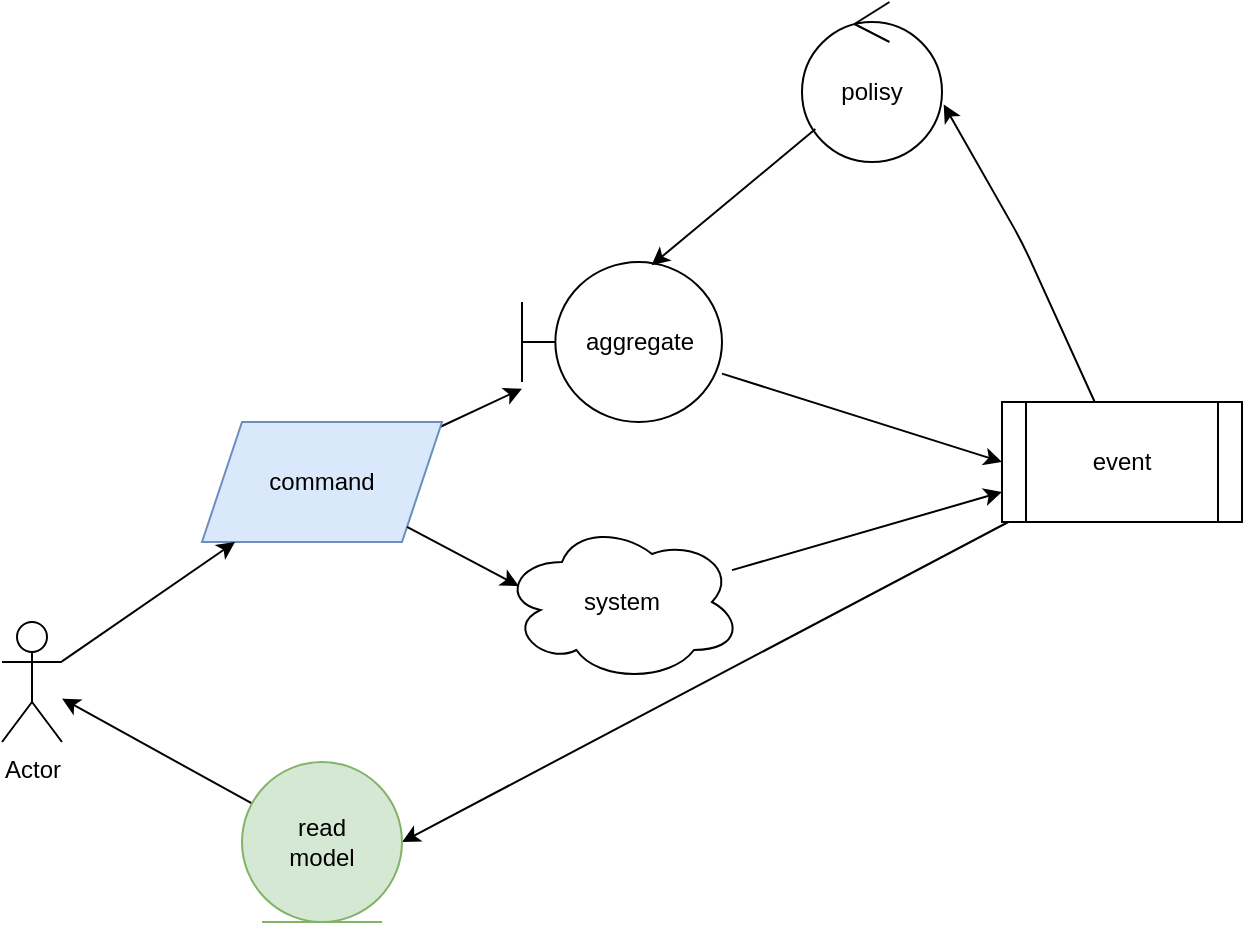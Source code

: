 <mxfile version="26.0.16" pages="3">
    <diagram id="wDowNqcm65iwoViBAnEi" name="Page-1">
        <mxGraphModel dx="1770" dy="1006" grid="1" gridSize="10" guides="1" tooltips="1" connect="1" arrows="1" fold="1" page="1" pageScale="1" pageWidth="1169" pageHeight="827" math="0" shadow="0" adaptiveColors="auto">
            <root>
                <mxCell id="0"/>
                <mxCell id="1" parent="0"/>
                <mxCell id="18" style="edgeStyle=none;html=1;entryX=1;entryY=0.5;entryDx=0;entryDy=0;" parent="1" source="3" target="6" edge="1">
                    <mxGeometry relative="1" as="geometry"/>
                </mxCell>
                <mxCell id="3" value="event" style="shape=process;whiteSpace=wrap;html=1;backgroundOutline=1;" parent="1" vertex="1">
                    <mxGeometry x="710" y="410" width="120" height="60" as="geometry"/>
                </mxCell>
                <mxCell id="10" style="edgeStyle=none;html=1;" parent="1" source="4" target="11" edge="1">
                    <mxGeometry relative="1" as="geometry"/>
                </mxCell>
                <mxCell id="4" value="command" style="shape=parallelogram;perimeter=parallelogramPerimeter;whiteSpace=wrap;html=1;fixedSize=1;fillColor=#dae8fc;strokeColor=#6c8ebf;" parent="1" vertex="1">
                    <mxGeometry x="310" y="420" width="120" height="60" as="geometry"/>
                </mxCell>
                <mxCell id="16" style="edgeStyle=none;html=1;entryX=0;entryY=0.75;entryDx=0;entryDy=0;" parent="1" source="5" target="3" edge="1">
                    <mxGeometry relative="1" as="geometry"/>
                </mxCell>
                <mxCell id="5" value="system" style="ellipse;shape=cloud;whiteSpace=wrap;html=1;" parent="1" vertex="1">
                    <mxGeometry x="460" y="470" width="120" height="80" as="geometry"/>
                </mxCell>
                <mxCell id="19" style="edgeStyle=none;html=1;" parent="1" source="6" target="7" edge="1">
                    <mxGeometry relative="1" as="geometry"/>
                </mxCell>
                <mxCell id="6" value="&lt;div&gt;&lt;span style=&quot;background-color: transparent; color: light-dark(rgb(0, 0, 0), rgb(255, 255, 255));&quot;&gt;read&lt;/span&gt;&lt;br&gt;&lt;/div&gt;&lt;div&gt;model&lt;/div&gt;" style="ellipse;shape=umlEntity;whiteSpace=wrap;html=1;fillColor=#d5e8d4;strokeColor=#82b366;" parent="1" vertex="1">
                    <mxGeometry x="330" y="590" width="80" height="80" as="geometry"/>
                </mxCell>
                <mxCell id="9" style="edgeStyle=none;html=1;" parent="1" source="7" target="4" edge="1">
                    <mxGeometry relative="1" as="geometry">
                        <Array as="points"/>
                    </mxGeometry>
                </mxCell>
                <mxCell id="7" value="Actor" style="shape=umlActor;verticalLabelPosition=bottom;verticalAlign=top;html=1;outlineConnect=0;" parent="1" vertex="1">
                    <mxGeometry x="210" y="520" width="30" height="60" as="geometry"/>
                </mxCell>
                <mxCell id="12" style="edgeStyle=none;html=1;entryX=0;entryY=0.5;entryDx=0;entryDy=0;" parent="1" source="11" target="3" edge="1">
                    <mxGeometry relative="1" as="geometry"/>
                </mxCell>
                <mxCell id="11" value="aggregate" style="shape=umlBoundary;whiteSpace=wrap;html=1;" parent="1" vertex="1">
                    <mxGeometry x="470" y="340" width="100" height="80" as="geometry"/>
                </mxCell>
                <mxCell id="17" style="edgeStyle=none;html=1;entryX=0.07;entryY=0.4;entryDx=0;entryDy=0;entryPerimeter=0;" parent="1" source="4" target="5" edge="1">
                    <mxGeometry relative="1" as="geometry">
                        <Array as="points"/>
                    </mxGeometry>
                </mxCell>
                <mxCell id="20" value="polisy" style="ellipse;shape=umlControl;whiteSpace=wrap;html=1;" parent="1" vertex="1">
                    <mxGeometry x="610" y="210" width="70" height="80" as="geometry"/>
                </mxCell>
                <mxCell id="21" style="edgeStyle=none;html=1;entryX=1.012;entryY=0.64;entryDx=0;entryDy=0;entryPerimeter=0;" parent="1" source="3" target="20" edge="1">
                    <mxGeometry relative="1" as="geometry">
                        <Array as="points">
                            <mxPoint x="720" y="330"/>
                        </Array>
                    </mxGeometry>
                </mxCell>
                <mxCell id="22" style="edgeStyle=none;html=1;entryX=0.648;entryY=0.02;entryDx=0;entryDy=0;entryPerimeter=0;" parent="1" source="20" target="11" edge="1">
                    <mxGeometry relative="1" as="geometry"/>
                </mxCell>
            </root>
        </mxGraphModel>
    </diagram>
    <diagram id="Xj-kDBQLqhSW7U-ttDHA" name="Page-2">
        <mxGraphModel dx="2442" dy="1006" grid="1" gridSize="10" guides="1" tooltips="1" connect="1" arrows="1" fold="1" page="1" pageScale="1" pageWidth="1169" pageHeight="827" math="0" shadow="0">
            <root>
                <mxCell id="0"/>
                <mxCell id="1" parent="0"/>
                <mxCell id="K8MuZRs04MM01r0A2ItK-3" style="edgeStyle=none;html=1;exitX=1;exitY=0.5;exitDx=0;exitDy=0;" parent="1" edge="1">
                    <mxGeometry relative="1" as="geometry">
                        <mxPoint x="200" y="230" as="sourcePoint"/>
                    </mxGeometry>
                </mxCell>
                <mxCell id="K8MuZRs04MM01r0A2ItK-4" value="返却期限 &amp;gt;&amp;nbsp;&lt;span style=&quot;background-color: light-dark(#ffffff, var(--ge-dark-color, #121212)); color: light-dark(rgb(0, 0, 0), rgb(255, 255, 255));&quot;&gt;本日&lt;/span&gt;" style="edgeLabel;html=1;align=center;verticalAlign=middle;resizable=0;points=[];" parent="K8MuZRs04MM01r0A2ItK-3" vertex="1" connectable="0">
                    <mxGeometry x="-0.017" y="3" relative="1" as="geometry">
                        <mxPoint y="-7" as="offset"/>
                    </mxGeometry>
                </mxCell>
                <mxCell id="faxkkwgaERTg1Sqf5nPu-3" style="edgeStyle=none;html=1;entryX=0;entryY=0.5;entryDx=0;entryDy=0;" parent="1" edge="1">
                    <mxGeometry relative="1" as="geometry">
                        <mxPoint x="204.375" y="216.875" as="sourcePoint"/>
                    </mxGeometry>
                </mxCell>
                <mxCell id="faxkkwgaERTg1Sqf5nPu-5" value="返却期限 &amp;lt;= 本日" style="edgeLabel;html=1;align=center;verticalAlign=middle;resizable=0;points=[];" parent="faxkkwgaERTg1Sqf5nPu-3" vertex="1" connectable="0">
                    <mxGeometry x="-0.029" y="4" relative="1" as="geometry">
                        <mxPoint as="offset"/>
                    </mxGeometry>
                </mxCell>
                <mxCell id="faxkkwgaERTg1Sqf5nPu-7" style="edgeStyle=none;html=1;" parent="1" edge="1">
                    <mxGeometry relative="1" as="geometry">
                        <mxPoint x="630" y="160" as="targetPoint"/>
                    </mxGeometry>
                </mxCell>
                <mxCell id="BpJKpnjyPgfgVKMjiqSl-4" style="edgeStyle=none;html=1;entryX=0;entryY=0.5;entryDx=0;entryDy=0;" parent="1" edge="1">
                    <mxGeometry relative="1" as="geometry">
                        <mxPoint x="440" y="430" as="targetPoint"/>
                    </mxGeometry>
                </mxCell>
                <mxCell id="BpJKpnjyPgfgVKMjiqSl-2" style="edgeStyle=none;html=1;" parent="1" edge="1">
                    <mxGeometry relative="1" as="geometry">
                        <mxPoint x="240" y="430" as="targetPoint"/>
                    </mxGeometry>
                </mxCell>
                <mxCell id="bMnkEsjF7QexnOxUBElX-5" value="商品検索" style="swimlane;whiteSpace=wrap;html=1;" parent="1" vertex="1">
                    <mxGeometry x="40" y="60" width="580" height="250" as="geometry">
                        <mxRectangle x="390" y="80" width="90" height="30" as="alternateBounds"/>
                    </mxGeometry>
                </mxCell>
                <mxCell id="EY6ssMgAKHse3ECtvzzm-1" value="商品一覧" style="rounded=0;whiteSpace=wrap;html=1;fillColor=#ffe6cc;strokeColor=#d79b00;" parent="bMnkEsjF7QexnOxUBElX-5" vertex="1">
                    <mxGeometry x="360" y="100" width="120" height="60" as="geometry"/>
                </mxCell>
                <mxCell id="EY6ssMgAKHse3ECtvzzm-3" value="検索条件" style="rounded=0;whiteSpace=wrap;html=1;fillColor=#dae8fc;strokeColor=#6c8ebf;" parent="bMnkEsjF7QexnOxUBElX-5" vertex="1">
                    <mxGeometry x="40" y="100" width="120" height="60" as="geometry"/>
                </mxCell>
                <mxCell id="EY6ssMgAKHse3ECtvzzm-2" value="商品検索" style="rounded=0;whiteSpace=wrap;html=1;fillColor=#fff2cc;strokeColor=#d6b656;" parent="bMnkEsjF7QexnOxUBElX-5" vertex="1">
                    <mxGeometry x="200" y="100" width="120" height="60" as="geometry"/>
                </mxCell>
                <mxCell id="bMnkEsjF7QexnOxUBElX-6" value="商品詳細を確認する" style="swimlane;whiteSpace=wrap;html=1;" parent="1" vertex="1">
                    <mxGeometry x="40" y="400" width="580" height="250" as="geometry"/>
                </mxCell>
                <mxCell id="4LciLZGCv7o4a0WirXzR-1" value="商品詳細" style="rounded=0;whiteSpace=wrap;html=1;fillColor=#ffe6cc;strokeColor=#d79b00;" vertex="1" parent="bMnkEsjF7QexnOxUBElX-6">
                    <mxGeometry x="360" y="95" width="120" height="60" as="geometry"/>
                </mxCell>
                <mxCell id="4LciLZGCv7o4a0WirXzR-2" value="選択した&lt;span style=&quot;background-color: transparent; color: light-dark(rgb(0, 0, 0), rgb(255, 255, 255));&quot;&gt;商品&lt;/span&gt;" style="rounded=0;whiteSpace=wrap;html=1;fillColor=#dae8fc;strokeColor=#6c8ebf;" vertex="1" parent="bMnkEsjF7QexnOxUBElX-6">
                    <mxGeometry x="40" y="95" width="120" height="60" as="geometry"/>
                </mxCell>
                <mxCell id="4LciLZGCv7o4a0WirXzR-3" value="商品検索" style="rounded=0;whiteSpace=wrap;html=1;fillColor=#fff2cc;strokeColor=#d6b656;" vertex="1" parent="bMnkEsjF7QexnOxUBElX-6">
                    <mxGeometry x="200" y="95" width="120" height="60" as="geometry"/>
                </mxCell>
                <mxCell id="jwYBDgCQ_3tGHWB-y2Ue-3" value="カートに商品を追加する" style="swimlane;whiteSpace=wrap;html=1;" parent="1" vertex="1">
                    <mxGeometry x="40" y="720" width="580" height="240" as="geometry"/>
                </mxCell>
                <mxCell id="jwYBDgCQ_3tGHWB-y2Ue-4" value="カートに商品を&lt;div&gt;追加する&lt;/div&gt;" style="rounded=0;whiteSpace=wrap;html=1;fillColor=#fff2cc;strokeColor=#d6b656;" parent="jwYBDgCQ_3tGHWB-y2Ue-3" vertex="1">
                    <mxGeometry x="200" y="90" width="120" height="60" as="geometry"/>
                </mxCell>
                <mxCell id="jwYBDgCQ_3tGHWB-y2Ue-6" value="商品を選択する" style="rounded=0;whiteSpace=wrap;html=1;fillColor=#dae8fc;strokeColor=#6c8ebf;" parent="jwYBDgCQ_3tGHWB-y2Ue-3" vertex="1">
                    <mxGeometry x="40" y="90" width="120" height="60" as="geometry"/>
                </mxCell>
                <mxCell id="jwYBDgCQ_3tGHWB-y2Ue-8" value="商品が追加された&lt;div&gt;カート&lt;/div&gt;" style="rounded=0;whiteSpace=wrap;html=1;fillColor=#ffe6cc;strokeColor=#d79b00;" parent="jwYBDgCQ_3tGHWB-y2Ue-3" vertex="1">
                    <mxGeometry x="360" y="90" width="120" height="60" as="geometry"/>
                </mxCell>
                <mxCell id="ZlN3JwtbtuF9cfLLvOav-1" value="購入手続きを行う" style="swimlane;whiteSpace=wrap;html=1;" parent="1" vertex="1">
                    <mxGeometry x="40" y="1040" width="850" height="250" as="geometry"/>
                </mxCell>
                <mxCell id="ZlN3JwtbtuF9cfLLvOav-2" value="カートに商品を&lt;div&gt;追加する&lt;/div&gt;" style="rounded=0;whiteSpace=wrap;html=1;fillColor=#fff2cc;strokeColor=#d6b656;" parent="ZlN3JwtbtuF9cfLLvOav-1" vertex="1">
                    <mxGeometry x="200" y="91" width="120" height="60" as="geometry"/>
                </mxCell>
                <mxCell id="ZlN3JwtbtuF9cfLLvOav-3" value="購入手続きを&lt;div&gt;申請する&lt;/div&gt;" style="rounded=0;whiteSpace=wrap;html=1;fillColor=#dae8fc;strokeColor=#6c8ebf;" parent="ZlN3JwtbtuF9cfLLvOav-1" vertex="1">
                    <mxGeometry x="40" y="91" width="120" height="60" as="geometry"/>
                </mxCell>
                <mxCell id="ZlN3JwtbtuF9cfLLvOav-5" value="申請結果" style="rounded=0;whiteSpace=wrap;html=1;fillColor=#d5e8d4;strokeColor=#82b366;" parent="ZlN3JwtbtuF9cfLLvOav-1" vertex="1">
                    <mxGeometry x="360" y="91" width="120" height="60" as="geometry"/>
                </mxCell>
                <mxCell id="4LciLZGCv7o4a0WirXzR-13" style="edgeStyle=none;html=1;entryX=0;entryY=0.5;entryDx=0;entryDy=0;" edge="1" parent="1" source="4LciLZGCv7o4a0WirXzR-12" target="4LciLZGCv7o4a0WirXzR-2">
                    <mxGeometry relative="1" as="geometry"/>
                </mxCell>
                <mxCell id="4LciLZGCv7o4a0WirXzR-12" value="検索結果" style="rounded=0;whiteSpace=wrap;html=1;fillColor=#fff2cc;strokeColor=#d6b656;" vertex="1" parent="1">
                    <mxGeometry x="-160" y="430" width="120" height="60" as="geometry"/>
                </mxCell>
                <mxCell id="4LciLZGCv7o4a0WirXzR-15" style="edgeStyle=none;html=1;" edge="1" parent="1" source="4LciLZGCv7o4a0WirXzR-14" target="4LciLZGCv7o4a0WirXzR-2">
                    <mxGeometry relative="1" as="geometry"/>
                </mxCell>
                <mxCell id="4LciLZGCv7o4a0WirXzR-14" value="おすすめリンク" style="rounded=0;whiteSpace=wrap;html=1;fillColor=#fff2cc;strokeColor=#d6b656;" vertex="1" parent="1">
                    <mxGeometry x="-160" y="540" width="120" height="60" as="geometry"/>
                </mxCell>
            </root>
        </mxGraphModel>
    </diagram>
    <diagram id="vQLpXRM_8OwJ0inGwlq5" name="Page-3">
        <mxGraphModel dx="1235" dy="1006" grid="1" gridSize="10" guides="1" tooltips="1" connect="1" arrows="1" fold="1" page="1" pageScale="1" pageWidth="1169" pageHeight="827" math="0" shadow="0">
            <root>
                <mxCell id="0"/>
                <mxCell id="1" parent="0"/>
            </root>
        </mxGraphModel>
    </diagram>
</mxfile>